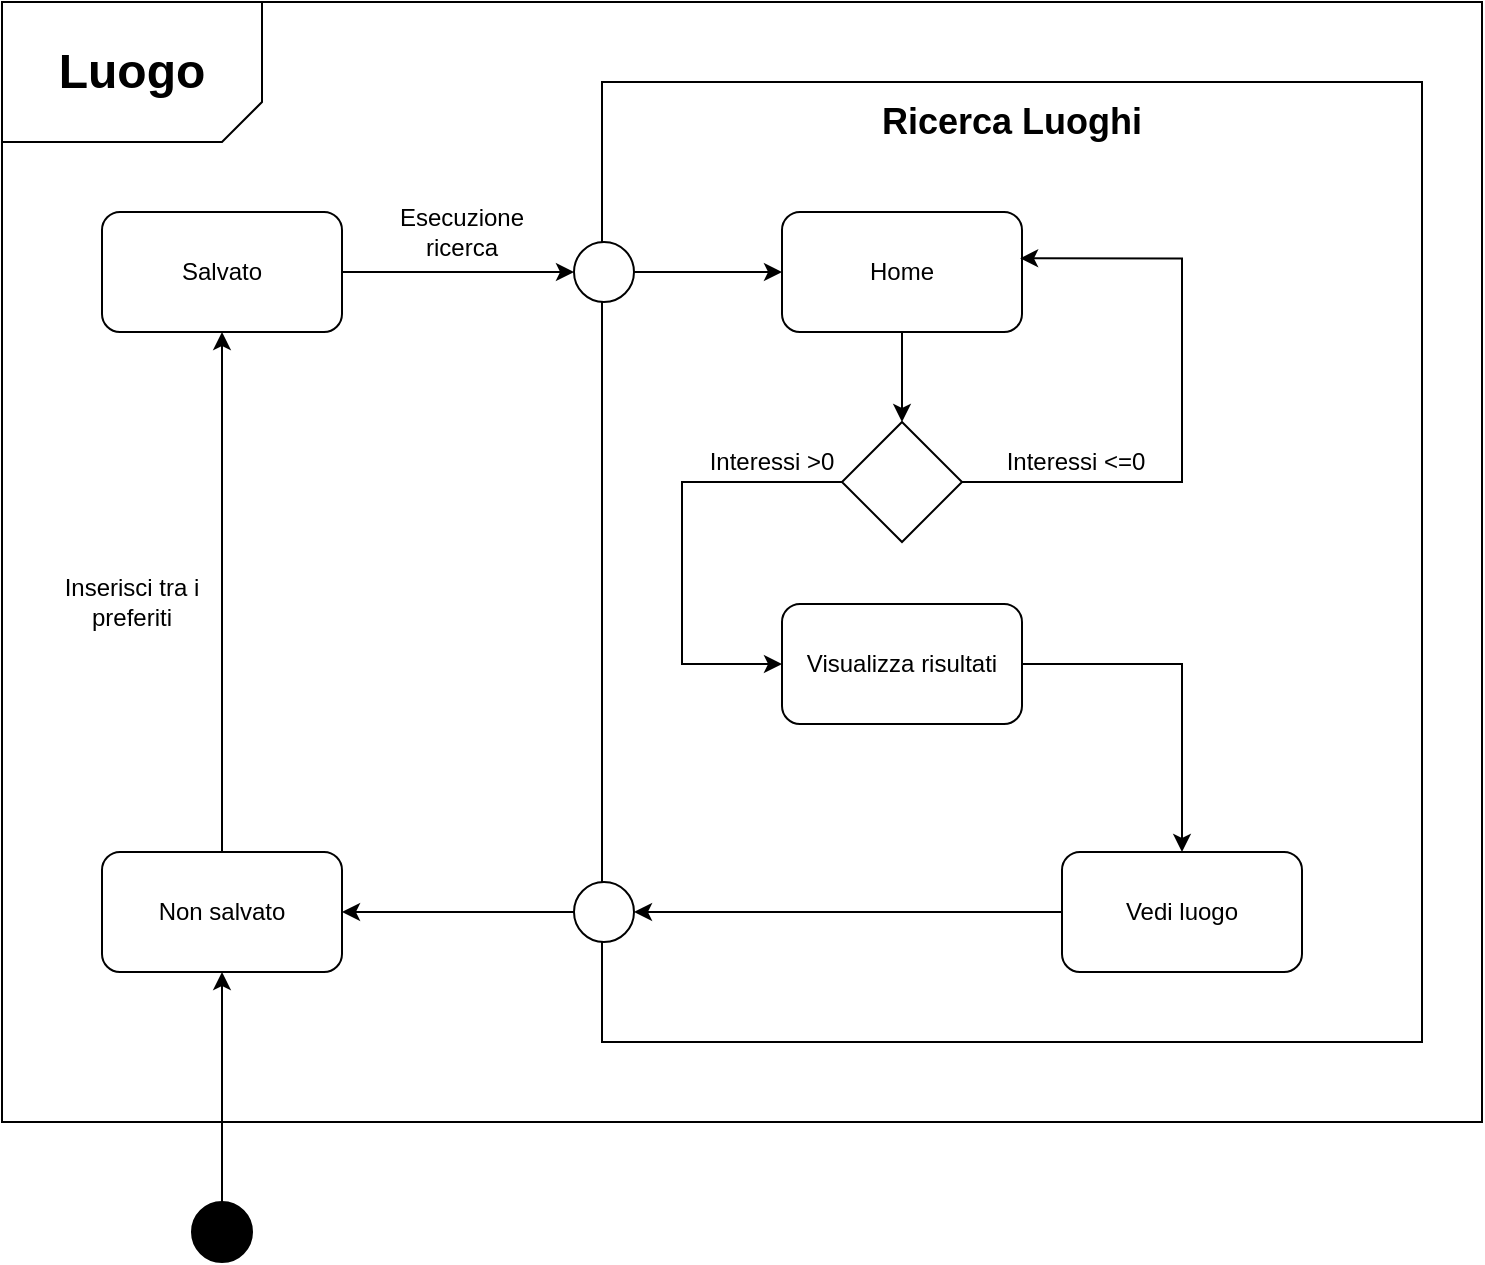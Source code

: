 <mxfile version="13.2.1" type="device"><diagram id="tC317_rbL_LZljG7GwYp" name="Page-1"><mxGraphModel dx="1935" dy="439" grid="1" gridSize="10" guides="1" tooltips="1" connect="1" arrows="1" fold="1" page="1" pageScale="1" pageWidth="827" pageHeight="1169" math="0" shadow="0"><root><mxCell id="0"/><mxCell id="1" parent="0"/><mxCell id="afGTJ-gu6toxz-3RN_tK-1" value="" style="rounded=0;whiteSpace=wrap;html=1;" parent="1" vertex="1"><mxGeometry x="-40" y="10" width="740" height="560" as="geometry"/></mxCell><mxCell id="afGTJ-gu6toxz-3RN_tK-2" value="" style="shape=card;whiteSpace=wrap;html=1;rotation=-180;size=20;" parent="1" vertex="1"><mxGeometry x="-40" y="10" width="130" height="70" as="geometry"/></mxCell><mxCell id="afGTJ-gu6toxz-3RN_tK-3" value="&lt;font style=&quot;font-size: 24px&quot;&gt;&lt;b&gt;Luogo&lt;/b&gt;&lt;/font&gt;" style="text;html=1;strokeColor=none;fillColor=none;align=center;verticalAlign=middle;whiteSpace=wrap;rounded=0;" parent="1" vertex="1"><mxGeometry x="-40" y="10" width="130" height="70" as="geometry"/></mxCell><mxCell id="afGTJ-gu6toxz-3RN_tK-4" value="" style="rounded=0;whiteSpace=wrap;html=1;" parent="1" vertex="1"><mxGeometry x="260" y="50" width="410" height="480" as="geometry"/></mxCell><mxCell id="afGTJ-gu6toxz-3RN_tK-5" value="&lt;font style=&quot;font-size: 18px&quot;&gt;&lt;b&gt;Ricerca Luoghi&lt;/b&gt;&lt;/font&gt;" style="text;html=1;strokeColor=none;fillColor=none;align=center;verticalAlign=middle;whiteSpace=wrap;rounded=0;" parent="1" vertex="1"><mxGeometry x="260" y="60" width="410" height="20" as="geometry"/></mxCell><mxCell id="afGTJ-gu6toxz-3RN_tK-21" style="edgeStyle=orthogonalEdgeStyle;rounded=0;orthogonalLoop=1;jettySize=auto;html=1;entryX=0;entryY=0.5;entryDx=0;entryDy=0;" parent="1" source="afGTJ-gu6toxz-3RN_tK-6" target="afGTJ-gu6toxz-3RN_tK-18" edge="1"><mxGeometry relative="1" as="geometry"/></mxCell><mxCell id="afGTJ-gu6toxz-3RN_tK-6" value="" style="ellipse;whiteSpace=wrap;html=1;aspect=fixed;" parent="1" vertex="1"><mxGeometry x="246" y="130" width="30" height="30" as="geometry"/></mxCell><mxCell id="afGTJ-gu6toxz-3RN_tK-10" style="edgeStyle=orthogonalEdgeStyle;rounded=0;orthogonalLoop=1;jettySize=auto;html=1;" parent="1" source="afGTJ-gu6toxz-3RN_tK-7" target="afGTJ-gu6toxz-3RN_tK-9" edge="1"><mxGeometry relative="1" as="geometry"/></mxCell><mxCell id="afGTJ-gu6toxz-3RN_tK-7" value="" style="ellipse;whiteSpace=wrap;html=1;aspect=fixed;" parent="1" vertex="1"><mxGeometry x="246" y="450" width="30" height="30" as="geometry"/></mxCell><mxCell id="afGTJ-gu6toxz-3RN_tK-11" style="edgeStyle=orthogonalEdgeStyle;rounded=0;orthogonalLoop=1;jettySize=auto;html=1;" parent="1" source="afGTJ-gu6toxz-3RN_tK-8" target="afGTJ-gu6toxz-3RN_tK-9" edge="1"><mxGeometry relative="1" as="geometry"><mxPoint x="68" y="498" as="targetPoint"/></mxGeometry></mxCell><mxCell id="afGTJ-gu6toxz-3RN_tK-8" value="" style="ellipse;whiteSpace=wrap;html=1;aspect=fixed;fillColor=#000000;" parent="1" vertex="1"><mxGeometry x="55" y="610" width="30" height="30" as="geometry"/></mxCell><mxCell id="afGTJ-gu6toxz-3RN_tK-13" style="edgeStyle=orthogonalEdgeStyle;rounded=0;orthogonalLoop=1;jettySize=auto;html=1;entryX=0.5;entryY=1;entryDx=0;entryDy=0;" parent="1" source="afGTJ-gu6toxz-3RN_tK-9" target="afGTJ-gu6toxz-3RN_tK-12" edge="1"><mxGeometry relative="1" as="geometry"/></mxCell><mxCell id="afGTJ-gu6toxz-3RN_tK-9" value="Non salvato" style="rounded=1;whiteSpace=wrap;html=1;fillColor=#FFFFFF;" parent="1" vertex="1"><mxGeometry x="10" y="435" width="120" height="60" as="geometry"/></mxCell><mxCell id="afGTJ-gu6toxz-3RN_tK-15" style="edgeStyle=orthogonalEdgeStyle;rounded=0;orthogonalLoop=1;jettySize=auto;html=1;entryX=0;entryY=0.5;entryDx=0;entryDy=0;" parent="1" source="afGTJ-gu6toxz-3RN_tK-12" target="afGTJ-gu6toxz-3RN_tK-6" edge="1"><mxGeometry relative="1" as="geometry"/></mxCell><mxCell id="afGTJ-gu6toxz-3RN_tK-12" value="Salvato" style="rounded=1;whiteSpace=wrap;html=1;fillColor=#FFFFFF;" parent="1" vertex="1"><mxGeometry x="10" y="115" width="120" height="60" as="geometry"/></mxCell><mxCell id="afGTJ-gu6toxz-3RN_tK-14" value="Inserisci tra i preferiti" style="text;html=1;strokeColor=none;fillColor=none;align=center;verticalAlign=middle;whiteSpace=wrap;rounded=0;" parent="1" vertex="1"><mxGeometry x="-25" y="300" width="100" height="20" as="geometry"/></mxCell><mxCell id="afGTJ-gu6toxz-3RN_tK-16" value="Esecuzione ricerca" style="text;html=1;strokeColor=none;fillColor=none;align=center;verticalAlign=middle;whiteSpace=wrap;rounded=0;" parent="1" vertex="1"><mxGeometry x="170" y="115" width="40" height="20" as="geometry"/></mxCell><mxCell id="afGTJ-gu6toxz-3RN_tK-22" style="edgeStyle=orthogonalEdgeStyle;rounded=0;orthogonalLoop=1;jettySize=auto;html=1;" parent="1" source="afGTJ-gu6toxz-3RN_tK-18" target="afGTJ-gu6toxz-3RN_tK-20" edge="1"><mxGeometry relative="1" as="geometry"/></mxCell><mxCell id="afGTJ-gu6toxz-3RN_tK-18" value="Home" style="rounded=1;whiteSpace=wrap;html=1;fillColor=#FFFFFF;" parent="1" vertex="1"><mxGeometry x="350" y="115" width="120" height="60" as="geometry"/></mxCell><mxCell id="afGTJ-gu6toxz-3RN_tK-30" style="edgeStyle=orthogonalEdgeStyle;rounded=0;orthogonalLoop=1;jettySize=auto;html=1;entryX=0.5;entryY=0;entryDx=0;entryDy=0;" parent="1" source="afGTJ-gu6toxz-3RN_tK-19" target="afGTJ-gu6toxz-3RN_tK-29" edge="1"><mxGeometry relative="1" as="geometry"/></mxCell><mxCell id="afGTJ-gu6toxz-3RN_tK-19" value="Visualizza risultati" style="rounded=1;whiteSpace=wrap;html=1;fillColor=#FFFFFF;" parent="1" vertex="1"><mxGeometry x="350" y="311" width="120" height="60" as="geometry"/></mxCell><mxCell id="afGTJ-gu6toxz-3RN_tK-24" style="edgeStyle=orthogonalEdgeStyle;rounded=0;orthogonalLoop=1;jettySize=auto;html=1;entryX=0;entryY=0.5;entryDx=0;entryDy=0;exitX=0;exitY=0.5;exitDx=0;exitDy=0;" parent="1" source="afGTJ-gu6toxz-3RN_tK-20" target="afGTJ-gu6toxz-3RN_tK-19" edge="1"><mxGeometry relative="1" as="geometry"><Array as="points"><mxPoint x="300" y="250"/><mxPoint x="300" y="341"/></Array></mxGeometry></mxCell><mxCell id="afGTJ-gu6toxz-3RN_tK-26" style="edgeStyle=orthogonalEdgeStyle;rounded=0;orthogonalLoop=1;jettySize=auto;html=1;entryX=0.992;entryY=0.386;entryDx=0;entryDy=0;entryPerimeter=0;exitX=1;exitY=0.5;exitDx=0;exitDy=0;" parent="1" source="afGTJ-gu6toxz-3RN_tK-20" target="afGTJ-gu6toxz-3RN_tK-18" edge="1"><mxGeometry relative="1" as="geometry"><Array as="points"><mxPoint x="550" y="250"/><mxPoint x="550" y="138"/></Array></mxGeometry></mxCell><mxCell id="afGTJ-gu6toxz-3RN_tK-20" value="" style="rhombus;whiteSpace=wrap;html=1;fillColor=#FFFFFF;" parent="1" vertex="1"><mxGeometry x="380" y="220" width="60" height="60" as="geometry"/></mxCell><mxCell id="afGTJ-gu6toxz-3RN_tK-27" value="Interessi &amp;gt;0" style="text;html=1;strokeColor=none;fillColor=none;align=center;verticalAlign=middle;whiteSpace=wrap;rounded=0;" parent="1" vertex="1"><mxGeometry x="310" y="230" width="70" height="20" as="geometry"/></mxCell><mxCell id="afGTJ-gu6toxz-3RN_tK-28" value="Interessi &amp;lt;=0" style="text;html=1;strokeColor=none;fillColor=none;align=center;verticalAlign=middle;whiteSpace=wrap;rounded=0;" parent="1" vertex="1"><mxGeometry x="457" y="230" width="80" height="20" as="geometry"/></mxCell><mxCell id="afGTJ-gu6toxz-3RN_tK-31" style="edgeStyle=orthogonalEdgeStyle;rounded=0;orthogonalLoop=1;jettySize=auto;html=1;" parent="1" source="afGTJ-gu6toxz-3RN_tK-29" target="afGTJ-gu6toxz-3RN_tK-7" edge="1"><mxGeometry relative="1" as="geometry"/></mxCell><mxCell id="afGTJ-gu6toxz-3RN_tK-29" value="Vedi luogo" style="rounded=1;whiteSpace=wrap;html=1;fillColor=#FFFFFF;" parent="1" vertex="1"><mxGeometry x="490" y="435" width="120" height="60" as="geometry"/></mxCell></root></mxGraphModel></diagram></mxfile>